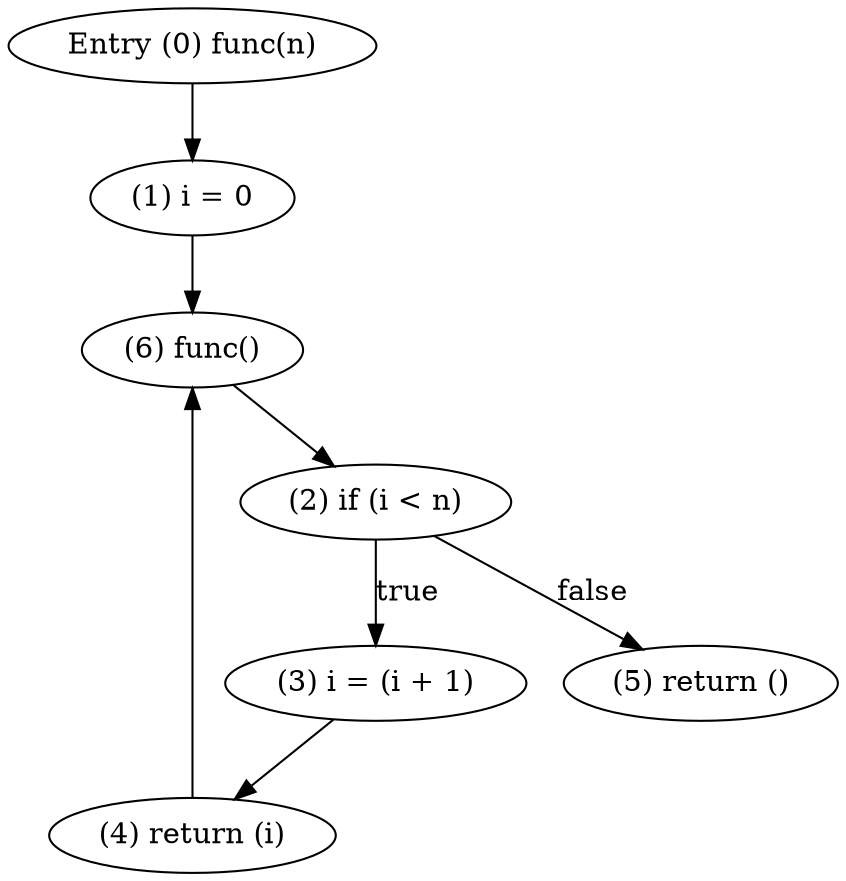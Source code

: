 digraph {
    0 [ label = "Entry (0) func(n)" ]
    1 [ label = "(1) i = 0" ]
    2 [ label = "(2) if (i < n)" ]
    3 [ label = "(3) i = (i + 1)" ]
    4 [ label = "(4) return (i)" ]
    5 [ label = "(5) return ()" ]
    6 [ label = "(6) func()" ]
    0 -> 1 [ label = "" ]
    1 -> 6 [ label = "" ]
    2 -> 5 [ label = "false" ]
    2 -> 3 [ label = "true" ]
    3 -> 4 [ label = "" ]
    4 -> 6 [ label = "" ]
    6 -> 2 [ label = "" ]
}
